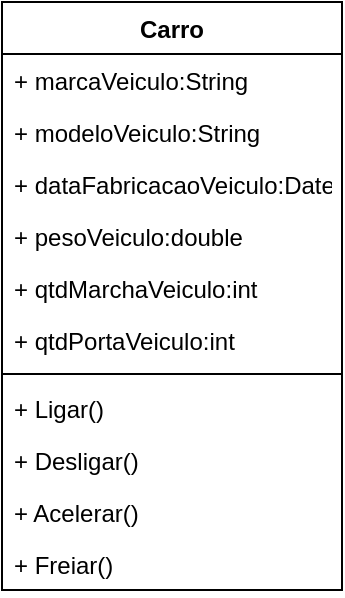 <mxfile version="14.7.2" type="github" pages="5"><diagram id="C5RBs43oDa-KdzZeNtuy" name="Carro"><mxGraphModel dx="1662" dy="794" grid="1" gridSize="10" guides="1" tooltips="1" connect="1" arrows="1" fold="1" page="1" pageScale="1" pageWidth="827" pageHeight="1169" math="0" shadow="0"><root><mxCell id="WIyWlLk6GJQsqaUBKTNV-0"/><mxCell id="WIyWlLk6GJQsqaUBKTNV-1" parent="WIyWlLk6GJQsqaUBKTNV-0"/><mxCell id="U3BYAazyFkkZRHjNUX-5-68" value="Carro" style="swimlane;fontStyle=1;align=center;verticalAlign=top;childLayout=stackLayout;horizontal=1;startSize=26;horizontalStack=0;resizeParent=1;resizeParentMax=0;resizeLast=0;collapsible=1;marginBottom=0;" vertex="1" parent="WIyWlLk6GJQsqaUBKTNV-1"><mxGeometry x="329" y="120" width="170" height="294" as="geometry"/></mxCell><mxCell id="U3BYAazyFkkZRHjNUX-5-69" value="+ marcaVeiculo:String" style="text;strokeColor=none;fillColor=none;align=left;verticalAlign=top;spacingLeft=4;spacingRight=4;overflow=hidden;rotatable=0;points=[[0,0.5],[1,0.5]];portConstraint=eastwest;" vertex="1" parent="U3BYAazyFkkZRHjNUX-5-68"><mxGeometry y="26" width="170" height="26" as="geometry"/></mxCell><mxCell id="U3BYAazyFkkZRHjNUX-5-83" value="+ modeloVeiculo:String" style="text;strokeColor=none;fillColor=none;align=left;verticalAlign=top;spacingLeft=4;spacingRight=4;overflow=hidden;rotatable=0;points=[[0,0.5],[1,0.5]];portConstraint=eastwest;" vertex="1" parent="U3BYAazyFkkZRHjNUX-5-68"><mxGeometry y="52" width="170" height="26" as="geometry"/></mxCell><mxCell id="U3BYAazyFkkZRHjNUX-5-84" value="+ dataFabricacaoVeiculo:Date" style="text;strokeColor=none;fillColor=none;align=left;verticalAlign=top;spacingLeft=4;spacingRight=4;overflow=hidden;rotatable=0;points=[[0,0.5],[1,0.5]];portConstraint=eastwest;" vertex="1" parent="U3BYAazyFkkZRHjNUX-5-68"><mxGeometry y="78" width="170" height="26" as="geometry"/></mxCell><mxCell id="U3BYAazyFkkZRHjNUX-5-85" value="+ pesoVeiculo:double" style="text;strokeColor=none;fillColor=none;align=left;verticalAlign=top;spacingLeft=4;spacingRight=4;overflow=hidden;rotatable=0;points=[[0,0.5],[1,0.5]];portConstraint=eastwest;" vertex="1" parent="U3BYAazyFkkZRHjNUX-5-68"><mxGeometry y="104" width="170" height="26" as="geometry"/></mxCell><mxCell id="Hm9dkXg5AZQx_VNAsTFx-0" value="+ qtdMarchaVeiculo:int" style="text;strokeColor=none;fillColor=none;align=left;verticalAlign=top;spacingLeft=4;spacingRight=4;overflow=hidden;rotatable=0;points=[[0,0.5],[1,0.5]];portConstraint=eastwest;" vertex="1" parent="U3BYAazyFkkZRHjNUX-5-68"><mxGeometry y="130" width="170" height="26" as="geometry"/></mxCell><mxCell id="U3BYAazyFkkZRHjNUX-5-82" value="+ qtdPortaVeiculo:int" style="text;strokeColor=none;fillColor=none;align=left;verticalAlign=top;spacingLeft=4;spacingRight=4;overflow=hidden;rotatable=0;points=[[0,0.5],[1,0.5]];portConstraint=eastwest;" vertex="1" parent="U3BYAazyFkkZRHjNUX-5-68"><mxGeometry y="156" width="170" height="26" as="geometry"/></mxCell><mxCell id="U3BYAazyFkkZRHjNUX-5-70" value="" style="line;strokeWidth=1;fillColor=none;align=left;verticalAlign=middle;spacingTop=-1;spacingLeft=3;spacingRight=3;rotatable=0;labelPosition=right;points=[];portConstraint=eastwest;" vertex="1" parent="U3BYAazyFkkZRHjNUX-5-68"><mxGeometry y="182" width="170" height="8" as="geometry"/></mxCell><mxCell id="U3BYAazyFkkZRHjNUX-5-71" value="+ Ligar()" style="text;strokeColor=none;fillColor=none;align=left;verticalAlign=top;spacingLeft=4;spacingRight=4;overflow=hidden;rotatable=0;points=[[0,0.5],[1,0.5]];portConstraint=eastwest;" vertex="1" parent="U3BYAazyFkkZRHjNUX-5-68"><mxGeometry y="190" width="170" height="26" as="geometry"/></mxCell><mxCell id="U3BYAazyFkkZRHjNUX-5-88" value="+ Desligar()" style="text;strokeColor=none;fillColor=none;align=left;verticalAlign=top;spacingLeft=4;spacingRight=4;overflow=hidden;rotatable=0;points=[[0,0.5],[1,0.5]];portConstraint=eastwest;" vertex="1" parent="U3BYAazyFkkZRHjNUX-5-68"><mxGeometry y="216" width="170" height="26" as="geometry"/></mxCell><mxCell id="U3BYAazyFkkZRHjNUX-5-89" value="+ Acelerar()" style="text;strokeColor=none;fillColor=none;align=left;verticalAlign=top;spacingLeft=4;spacingRight=4;overflow=hidden;rotatable=0;points=[[0,0.5],[1,0.5]];portConstraint=eastwest;" vertex="1" parent="U3BYAazyFkkZRHjNUX-5-68"><mxGeometry y="242" width="170" height="26" as="geometry"/></mxCell><mxCell id="U3BYAazyFkkZRHjNUX-5-87" value="+ Freiar()" style="text;strokeColor=none;fillColor=none;align=left;verticalAlign=top;spacingLeft=4;spacingRight=4;overflow=hidden;rotatable=0;points=[[0,0.5],[1,0.5]];portConstraint=eastwest;" vertex="1" parent="U3BYAazyFkkZRHjNUX-5-68"><mxGeometry y="268" width="170" height="26" as="geometry"/></mxCell></root></mxGraphModel></diagram><diagram id="lXqWDwcqZgu45Czz6mJ2" name="Produto"><mxGraphModel dx="1662" dy="794" grid="1" gridSize="10" guides="1" tooltips="1" connect="1" arrows="1" fold="1" page="1" pageScale="1" pageWidth="827" pageHeight="1169" math="0" shadow="0"><root><mxCell id="4EHILJ5b7AqPB2p1JkGM-0"/><mxCell id="4EHILJ5b7AqPB2p1JkGM-1" parent="4EHILJ5b7AqPB2p1JkGM-0"/><mxCell id="rdraq0jUKrfY-Ft_DcEs-0" value="Produto" style="swimlane;fontStyle=1;align=center;verticalAlign=top;childLayout=stackLayout;horizontal=1;startSize=26;horizontalStack=0;resizeParent=1;resizeParentMax=0;resizeLast=0;collapsible=1;marginBottom=0;" vertex="1" parent="4EHILJ5b7AqPB2p1JkGM-1"><mxGeometry x="334" y="120" width="160" height="450" as="geometry"/></mxCell><mxCell id="rdraq0jUKrfY-Ft_DcEs-1" value="+ Codigo:int" style="text;strokeColor=none;fillColor=none;align=left;verticalAlign=top;spacingLeft=4;spacingRight=4;overflow=hidden;rotatable=0;points=[[0,0.5],[1,0.5]];portConstraint=eastwest;" vertex="1" parent="rdraq0jUKrfY-Ft_DcEs-0"><mxGeometry y="26" width="160" height="26" as="geometry"/></mxCell><mxCell id="rdraq0jUKrfY-Ft_DcEs-2" value="+ Nome: String" style="text;strokeColor=none;fillColor=none;align=left;verticalAlign=top;spacingLeft=4;spacingRight=4;overflow=hidden;rotatable=0;points=[[0,0.5],[1,0.5]];portConstraint=eastwest;" vertex="1" parent="rdraq0jUKrfY-Ft_DcEs-0"><mxGeometry y="52" width="160" height="26" as="geometry"/></mxCell><mxCell id="rdraq0jUKrfY-Ft_DcEs-3" value="+ Data: Date" style="text;strokeColor=none;fillColor=none;align=left;verticalAlign=top;spacingLeft=4;spacingRight=4;overflow=hidden;rotatable=0;points=[[0,0.5],[1,0.5]];portConstraint=eastwest;" vertex="1" parent="rdraq0jUKrfY-Ft_DcEs-0"><mxGeometry y="78" width="160" height="26" as="geometry"/></mxCell><mxCell id="rdraq0jUKrfY-Ft_DcEs-4" value="+ Quantidade: int" style="text;strokeColor=none;fillColor=none;align=left;verticalAlign=top;spacingLeft=4;spacingRight=4;overflow=hidden;rotatable=0;points=[[0,0.5],[1,0.5]];portConstraint=eastwest;" vertex="1" parent="rdraq0jUKrfY-Ft_DcEs-0"><mxGeometry y="104" width="160" height="26" as="geometry"/></mxCell><mxCell id="rdraq0jUKrfY-Ft_DcEs-5" value="+ Cor: String" style="text;strokeColor=none;fillColor=none;align=left;verticalAlign=top;spacingLeft=4;spacingRight=4;overflow=hidden;rotatable=0;points=[[0,0.5],[1,0.5]];portConstraint=eastwest;" vertex="1" parent="rdraq0jUKrfY-Ft_DcEs-0"><mxGeometry y="130" width="160" height="26" as="geometry"/></mxCell><mxCell id="rdraq0jUKrfY-Ft_DcEs-6" value="+ Tamanho: duble" style="text;strokeColor=none;fillColor=none;align=left;verticalAlign=top;spacingLeft=4;spacingRight=4;overflow=hidden;rotatable=0;points=[[0,0.5],[1,0.5]];portConstraint=eastwest;" vertex="1" parent="rdraq0jUKrfY-Ft_DcEs-0"><mxGeometry y="156" width="160" height="26" as="geometry"/></mxCell><mxCell id="rdraq0jUKrfY-Ft_DcEs-7" value="+ Vencimento: Date&#10;" style="text;strokeColor=none;fillColor=none;align=left;verticalAlign=top;spacingLeft=4;spacingRight=4;overflow=hidden;rotatable=0;points=[[0,0.5],[1,0.5]];portConstraint=eastwest;" vertex="1" parent="rdraq0jUKrfY-Ft_DcEs-0"><mxGeometry y="182" width="160" height="26" as="geometry"/></mxCell><mxCell id="rdraq0jUKrfY-Ft_DcEs-8" value="+ Qdeminimo: int" style="text;strokeColor=none;fillColor=none;align=left;verticalAlign=top;spacingLeft=4;spacingRight=4;overflow=hidden;rotatable=0;points=[[0,0.5],[1,0.5]];portConstraint=eastwest;" vertex="1" parent="rdraq0jUKrfY-Ft_DcEs-0"><mxGeometry y="208" width="160" height="26" as="geometry"/></mxCell><mxCell id="rdraq0jUKrfY-Ft_DcEs-9" value="+ Qtdemaximo: int" style="text;strokeColor=none;fillColor=none;align=left;verticalAlign=top;spacingLeft=4;spacingRight=4;overflow=hidden;rotatable=0;points=[[0,0.5],[1,0.5]];portConstraint=eastwest;" vertex="1" parent="rdraq0jUKrfY-Ft_DcEs-0"><mxGeometry y="234" width="160" height="26" as="geometry"/></mxCell><mxCell id="rdraq0jUKrfY-Ft_DcEs-10" value="+ Qdeseguranca: int" style="text;strokeColor=none;fillColor=none;align=left;verticalAlign=top;spacingLeft=4;spacingRight=4;overflow=hidden;rotatable=0;points=[[0,0.5],[1,0.5]];portConstraint=eastwest;" vertex="1" parent="rdraq0jUKrfY-Ft_DcEs-0"><mxGeometry y="260" width="160" height="26" as="geometry"/></mxCell><mxCell id="rdraq0jUKrfY-Ft_DcEs-11" value="" style="line;strokeWidth=1;fillColor=none;align=left;verticalAlign=middle;spacingTop=-1;spacingLeft=3;spacingRight=3;rotatable=0;labelPosition=right;points=[];portConstraint=eastwest;" vertex="1" parent="rdraq0jUKrfY-Ft_DcEs-0"><mxGeometry y="286" width="160" height="8" as="geometry"/></mxCell><mxCell id="rdraq0jUKrfY-Ft_DcEs-12" value="+ Gravar ()" style="text;strokeColor=none;fillColor=none;align=left;verticalAlign=top;spacingLeft=4;spacingRight=4;overflow=hidden;rotatable=0;points=[[0,0.5],[1,0.5]];portConstraint=eastwest;" vertex="1" parent="rdraq0jUKrfY-Ft_DcEs-0"><mxGeometry y="294" width="160" height="26" as="geometry"/></mxCell><mxCell id="rdraq0jUKrfY-Ft_DcEs-13" value="+ Alterar ()" style="text;strokeColor=none;fillColor=none;align=left;verticalAlign=top;spacingLeft=4;spacingRight=4;overflow=hidden;rotatable=0;points=[[0,0.5],[1,0.5]];portConstraint=eastwest;" vertex="1" parent="rdraq0jUKrfY-Ft_DcEs-0"><mxGeometry y="320" width="160" height="26" as="geometry"/></mxCell><mxCell id="rdraq0jUKrfY-Ft_DcEs-14" value="+ Excluir ()" style="text;strokeColor=none;fillColor=none;align=left;verticalAlign=top;spacingLeft=4;spacingRight=4;overflow=hidden;rotatable=0;points=[[0,0.5],[1,0.5]];portConstraint=eastwest;" vertex="1" parent="rdraq0jUKrfY-Ft_DcEs-0"><mxGeometry y="346" width="160" height="26" as="geometry"/></mxCell><mxCell id="rdraq0jUKrfY-Ft_DcEs-15" value="+ Entrar ()" style="text;strokeColor=none;fillColor=none;align=left;verticalAlign=top;spacingLeft=4;spacingRight=4;overflow=hidden;rotatable=0;points=[[0,0.5],[1,0.5]];portConstraint=eastwest;" vertex="1" parent="rdraq0jUKrfY-Ft_DcEs-0"><mxGeometry y="372" width="160" height="26" as="geometry"/></mxCell><mxCell id="rdraq0jUKrfY-Ft_DcEs-16" value="+ Saldo ()" style="text;strokeColor=none;fillColor=none;align=left;verticalAlign=top;spacingLeft=4;spacingRight=4;overflow=hidden;rotatable=0;points=[[0,0.5],[1,0.5]];portConstraint=eastwest;" vertex="1" parent="rdraq0jUKrfY-Ft_DcEs-0"><mxGeometry y="398" width="160" height="26" as="geometry"/></mxCell><mxCell id="rdraq0jUKrfY-Ft_DcEs-17" value="+ Sair ()" style="text;strokeColor=none;fillColor=none;align=left;verticalAlign=top;spacingLeft=4;spacingRight=4;overflow=hidden;rotatable=0;points=[[0,0.5],[1,0.5]];portConstraint=eastwest;" vertex="1" parent="rdraq0jUKrfY-Ft_DcEs-0"><mxGeometry y="424" width="160" height="26" as="geometry"/></mxCell></root></mxGraphModel></diagram><diagram id="VP6QPTHziEuHkZ_tHhd4" name="Pessoa"><mxGraphModel dx="1662" dy="794" grid="1" gridSize="10" guides="1" tooltips="1" connect="1" arrows="1" fold="1" page="1" pageScale="1" pageWidth="827" pageHeight="1169" math="0" shadow="0"><root><mxCell id="54YwF5GkpQuFzYqmFKdW-0"/><mxCell id="54YwF5GkpQuFzYqmFKdW-1" parent="54YwF5GkpQuFzYqmFKdW-0"/><mxCell id="dlfQ-mULpUvYq1wCRlCk-0" value="Pessoa&#10;" style="swimlane;fontStyle=1;align=center;verticalAlign=top;childLayout=stackLayout;horizontal=1;startSize=26;horizontalStack=0;resizeParent=1;resizeParentMax=0;resizeLast=0;collapsible=1;marginBottom=0;" vertex="1" parent="54YwF5GkpQuFzYqmFKdW-1"><mxGeometry x="334" y="120" width="160" height="482" as="geometry"/></mxCell><mxCell id="dlfQ-mULpUvYq1wCRlCk-1" value="+ Id: int" style="text;strokeColor=none;fillColor=none;align=left;verticalAlign=top;spacingLeft=4;spacingRight=4;overflow=hidden;rotatable=0;points=[[0,0.5],[1,0.5]];portConstraint=eastwest;" vertex="1" parent="dlfQ-mULpUvYq1wCRlCk-0"><mxGeometry y="26" width="160" height="26" as="geometry"/></mxCell><mxCell id="dlfQ-mULpUvYq1wCRlCk-2" value="+ Nome: String&#10;" style="text;strokeColor=none;fillColor=none;align=left;verticalAlign=top;spacingLeft=4;spacingRight=4;overflow=hidden;rotatable=0;points=[[0,0.5],[1,0.5]];portConstraint=eastwest;" vertex="1" parent="dlfQ-mULpUvYq1wCRlCk-0"><mxGeometry y="52" width="160" height="26" as="geometry"/></mxCell><mxCell id="dlfQ-mULpUvYq1wCRlCk-3" value="+ CPF:int" style="text;strokeColor=none;fillColor=none;align=left;verticalAlign=top;spacingLeft=4;spacingRight=4;overflow=hidden;rotatable=0;points=[[0,0.5],[1,0.5]];portConstraint=eastwest;" vertex="1" parent="dlfQ-mULpUvYq1wCRlCk-0"><mxGeometry y="78" width="160" height="26" as="geometry"/></mxCell><mxCell id="dlfQ-mULpUvYq1wCRlCk-4" value="+ Sexo:char" style="text;strokeColor=none;fillColor=none;align=left;verticalAlign=top;spacingLeft=4;spacingRight=4;overflow=hidden;rotatable=0;points=[[0,0.5],[1,0.5]];portConstraint=eastwest;" vertex="1" parent="dlfQ-mULpUvYq1wCRlCk-0"><mxGeometry y="104" width="160" height="26" as="geometry"/></mxCell><mxCell id="dlfQ-mULpUvYq1wCRlCk-5" value="+ Altura:double" style="text;strokeColor=none;fillColor=none;align=left;verticalAlign=top;spacingLeft=4;spacingRight=4;overflow=hidden;rotatable=0;points=[[0,0.5],[1,0.5]];portConstraint=eastwest;" vertex="1" parent="dlfQ-mULpUvYq1wCRlCk-0"><mxGeometry y="130" width="160" height="26" as="geometry"/></mxCell><mxCell id="dlfQ-mULpUvYq1wCRlCk-6" value="+ CorOlhos: String" style="text;strokeColor=none;fillColor=none;align=left;verticalAlign=top;spacingLeft=4;spacingRight=4;overflow=hidden;rotatable=0;points=[[0,0.5],[1,0.5]];portConstraint=eastwest;" vertex="1" parent="dlfQ-mULpUvYq1wCRlCk-0"><mxGeometry y="156" width="160" height="26" as="geometry"/></mxCell><mxCell id="dlfQ-mULpUvYq1wCRlCk-7" value="+ CorCabelo:String" style="text;strokeColor=none;fillColor=none;align=left;verticalAlign=top;spacingLeft=4;spacingRight=4;overflow=hidden;rotatable=0;points=[[0,0.5],[1,0.5]];portConstraint=eastwest;" vertex="1" parent="dlfQ-mULpUvYq1wCRlCk-0"><mxGeometry y="182" width="160" height="26" as="geometry"/></mxCell><mxCell id="dlfQ-mULpUvYq1wCRlCk-8" value="+ Peso:double" style="text;strokeColor=none;fillColor=none;align=left;verticalAlign=top;spacingLeft=4;spacingRight=4;overflow=hidden;rotatable=0;points=[[0,0.5],[1,0.5]];portConstraint=eastwest;" vertex="1" parent="dlfQ-mULpUvYq1wCRlCk-0"><mxGeometry y="208" width="160" height="26" as="geometry"/></mxCell><mxCell id="dlfQ-mULpUvYq1wCRlCk-9" value="+ DataNascimento: Date" style="text;strokeColor=none;fillColor=none;align=left;verticalAlign=top;spacingLeft=4;spacingRight=4;overflow=hidden;rotatable=0;points=[[0,0.5],[1,0.5]];portConstraint=eastwest;" vertex="1" parent="dlfQ-mULpUvYq1wCRlCk-0"><mxGeometry y="234" width="160" height="26" as="geometry"/></mxCell><mxCell id="dlfQ-mULpUvYq1wCRlCk-10" value="+ NumeroTelefone: int" style="text;strokeColor=none;fillColor=none;align=left;verticalAlign=top;spacingLeft=4;spacingRight=4;overflow=hidden;rotatable=0;points=[[0,0.5],[1,0.5]];portConstraint=eastwest;" vertex="1" parent="dlfQ-mULpUvYq1wCRlCk-0"><mxGeometry y="260" width="160" height="26" as="geometry"/></mxCell><mxCell id="dlfQ-mULpUvYq1wCRlCk-11" value="+ Email:String" style="text;strokeColor=none;fillColor=none;align=left;verticalAlign=top;spacingLeft=4;spacingRight=4;overflow=hidden;rotatable=0;points=[[0,0.5],[1,0.5]];portConstraint=eastwest;" vertex="1" parent="dlfQ-mULpUvYq1wCRlCk-0"><mxGeometry y="286" width="160" height="26" as="geometry"/></mxCell><mxCell id="dlfQ-mULpUvYq1wCRlCk-12" value="" style="line;strokeWidth=1;fillColor=none;align=left;verticalAlign=middle;spacingTop=-1;spacingLeft=3;spacingRight=3;rotatable=0;labelPosition=right;points=[];portConstraint=eastwest;" vertex="1" parent="dlfQ-mULpUvYq1wCRlCk-0"><mxGeometry y="312" width="160" height="14" as="geometry"/></mxCell><mxCell id="dlfQ-mULpUvYq1wCRlCk-13" value="+ Conversar ()" style="text;strokeColor=none;fillColor=none;align=left;verticalAlign=top;spacingLeft=4;spacingRight=4;overflow=hidden;rotatable=0;points=[[0,0.5],[1,0.5]];portConstraint=eastwest;" vertex="1" parent="dlfQ-mULpUvYq1wCRlCk-0"><mxGeometry y="326" width="160" height="26" as="geometry"/></mxCell><mxCell id="dlfQ-mULpUvYq1wCRlCk-14" value="+ Comer()" style="text;strokeColor=none;fillColor=none;align=left;verticalAlign=top;spacingLeft=4;spacingRight=4;overflow=hidden;rotatable=0;points=[[0,0.5],[1,0.5]];portConstraint=eastwest;" vertex="1" parent="dlfQ-mULpUvYq1wCRlCk-0"><mxGeometry y="352" width="160" height="26" as="geometry"/></mxCell><mxCell id="dlfQ-mULpUvYq1wCRlCk-15" value="+ Respirar()" style="text;strokeColor=none;fillColor=none;align=left;verticalAlign=top;spacingLeft=4;spacingRight=4;overflow=hidden;rotatable=0;points=[[0,0.5],[1,0.5]];portConstraint=eastwest;" vertex="1" parent="dlfQ-mULpUvYq1wCRlCk-0"><mxGeometry y="378" width="160" height="26" as="geometry"/></mxCell><mxCell id="dlfQ-mULpUvYq1wCRlCk-16" value="+ Dormir()" style="text;strokeColor=none;fillColor=none;align=left;verticalAlign=top;spacingLeft=4;spacingRight=4;overflow=hidden;rotatable=0;points=[[0,0.5],[1,0.5]];portConstraint=eastwest;" vertex="1" parent="dlfQ-mULpUvYq1wCRlCk-0"><mxGeometry y="404" width="160" height="26" as="geometry"/></mxCell><mxCell id="dlfQ-mULpUvYq1wCRlCk-17" value="+ Andar ()" style="text;strokeColor=none;fillColor=none;align=left;verticalAlign=top;spacingLeft=4;spacingRight=4;overflow=hidden;rotatable=0;points=[[0,0.5],[1,0.5]];portConstraint=eastwest;" vertex="1" parent="dlfQ-mULpUvYq1wCRlCk-0"><mxGeometry y="430" width="160" height="26" as="geometry"/></mxCell><mxCell id="dlfQ-mULpUvYq1wCRlCk-18" value="+ Correr()" style="text;strokeColor=none;fillColor=none;align=left;verticalAlign=top;spacingLeft=4;spacingRight=4;overflow=hidden;rotatable=0;points=[[0,0.5],[1,0.5]];portConstraint=eastwest;" vertex="1" parent="dlfQ-mULpUvYq1wCRlCk-0"><mxGeometry y="456" width="160" height="26" as="geometry"/></mxCell></root></mxGraphModel></diagram><diagram id="ZWoiSp8cRqKoT1DTNcmB" name="Animal"><mxGraphModel dx="1662" dy="794" grid="1" gridSize="10" guides="1" tooltips="1" connect="1" arrows="1" fold="1" page="1" pageScale="1" pageWidth="827" pageHeight="1169" math="0" shadow="0"><root><mxCell id="6tXj3wNBO1HnrHIKRg34-0"/><mxCell id="6tXj3wNBO1HnrHIKRg34-1" parent="6tXj3wNBO1HnrHIKRg34-0"/><mxCell id="ylPNfq-TkhWm3-SyiRNF-0" value="Animal" style="swimlane;fontStyle=1;align=center;verticalAlign=top;childLayout=stackLayout;horizontal=1;startSize=26;horizontalStack=0;resizeParent=1;resizeParentMax=0;resizeLast=0;collapsible=1;marginBottom=0;" vertex="1" parent="6tXj3wNBO1HnrHIKRg34-1"><mxGeometry x="334" y="120" width="160" height="424" as="geometry"/></mxCell><mxCell id="ylPNfq-TkhWm3-SyiRNF-1" value="+ Id: int" style="text;strokeColor=none;fillColor=none;align=left;verticalAlign=top;spacingLeft=4;spacingRight=4;overflow=hidden;rotatable=0;points=[[0,0.5],[1,0.5]];portConstraint=eastwest;" vertex="1" parent="ylPNfq-TkhWm3-SyiRNF-0"><mxGeometry y="26" width="160" height="26" as="geometry"/></mxCell><mxCell id="mbQ7d6iUvHE5vnNkTTQQ-0" value="+ Nome:String" style="text;strokeColor=none;fillColor=none;align=left;verticalAlign=top;spacingLeft=4;spacingRight=4;overflow=hidden;rotatable=0;points=[[0,0.5],[1,0.5]];portConstraint=eastwest;" vertex="1" parent="ylPNfq-TkhWm3-SyiRNF-0"><mxGeometry y="52" width="160" height="26" as="geometry"/></mxCell><mxCell id="ylPNfq-TkhWm3-SyiRNF-2" value="+ Especie:String" style="text;strokeColor=none;fillColor=none;align=left;verticalAlign=top;spacingLeft=4;spacingRight=4;overflow=hidden;rotatable=0;points=[[0,0.5],[1,0.5]];portConstraint=eastwest;" vertex="1" parent="ylPNfq-TkhWm3-SyiRNF-0"><mxGeometry y="78" width="160" height="26" as="geometry"/></mxCell><mxCell id="ylPNfq-TkhWm3-SyiRNF-3" value="+ sexo:char" style="text;strokeColor=none;fillColor=none;align=left;verticalAlign=top;spacingLeft=4;spacingRight=4;overflow=hidden;rotatable=0;points=[[0,0.5],[1,0.5]];portConstraint=eastwest;" vertex="1" parent="ylPNfq-TkhWm3-SyiRNF-0"><mxGeometry y="104" width="160" height="26" as="geometry"/></mxCell><mxCell id="ylPNfq-TkhWm3-SyiRNF-4" value="+ Tamanho:double" style="text;strokeColor=none;fillColor=none;align=left;verticalAlign=top;spacingLeft=4;spacingRight=4;overflow=hidden;rotatable=0;points=[[0,0.5],[1,0.5]];portConstraint=eastwest;" vertex="1" parent="ylPNfq-TkhWm3-SyiRNF-0"><mxGeometry y="130" width="160" height="26" as="geometry"/></mxCell><mxCell id="ylPNfq-TkhWm3-SyiRNF-5" value="+ Peso:double" style="text;strokeColor=none;fillColor=none;align=left;verticalAlign=top;spacingLeft=4;spacingRight=4;overflow=hidden;rotatable=0;points=[[0,0.5],[1,0.5]];portConstraint=eastwest;" vertex="1" parent="ylPNfq-TkhWm3-SyiRNF-0"><mxGeometry y="156" width="160" height="26" as="geometry"/></mxCell><mxCell id="ylPNfq-TkhWm3-SyiRNF-6" value="+ Carnivoro:boolean" style="text;strokeColor=none;fillColor=none;align=left;verticalAlign=top;spacingLeft=4;spacingRight=4;overflow=hidden;rotatable=0;points=[[0,0.5],[1,0.5]];portConstraint=eastwest;" vertex="1" parent="ylPNfq-TkhWm3-SyiRNF-0"><mxGeometry y="182" width="160" height="26" as="geometry"/></mxCell><mxCell id="ylPNfq-TkhWm3-SyiRNF-7" value="+ QtdPatas:int" style="text;strokeColor=none;fillColor=none;align=left;verticalAlign=top;spacingLeft=4;spacingRight=4;overflow=hidden;rotatable=0;points=[[0,0.5],[1,0.5]];portConstraint=eastwest;" vertex="1" parent="ylPNfq-TkhWm3-SyiRNF-0"><mxGeometry y="208" width="160" height="26" as="geometry"/></mxCell><mxCell id="ylPNfq-TkhWm3-SyiRNF-8" value="+ DataNascimento: Date" style="text;strokeColor=none;fillColor=none;align=left;verticalAlign=top;spacingLeft=4;spacingRight=4;overflow=hidden;rotatable=0;points=[[0,0.5],[1,0.5]];portConstraint=eastwest;" vertex="1" parent="ylPNfq-TkhWm3-SyiRNF-0"><mxGeometry y="234" width="160" height="26" as="geometry"/></mxCell><mxCell id="ylPNfq-TkhWm3-SyiRNF-9" value="" style="line;strokeWidth=1;fillColor=none;align=left;verticalAlign=middle;spacingTop=-1;spacingLeft=3;spacingRight=3;rotatable=0;labelPosition=right;points=[];portConstraint=eastwest;" vertex="1" parent="ylPNfq-TkhWm3-SyiRNF-0"><mxGeometry y="260" width="160" height="8" as="geometry"/></mxCell><mxCell id="ylPNfq-TkhWm3-SyiRNF-10" value="+ FazerBarulho()" style="text;strokeColor=none;fillColor=none;align=left;verticalAlign=top;spacingLeft=4;spacingRight=4;overflow=hidden;rotatable=0;points=[[0,0.5],[1,0.5]];portConstraint=eastwest;" vertex="1" parent="ylPNfq-TkhWm3-SyiRNF-0"><mxGeometry y="268" width="160" height="26" as="geometry"/></mxCell><mxCell id="ylPNfq-TkhWm3-SyiRNF-11" value="+ Respirar()" style="text;strokeColor=none;fillColor=none;align=left;verticalAlign=top;spacingLeft=4;spacingRight=4;overflow=hidden;rotatable=0;points=[[0,0.5],[1,0.5]];portConstraint=eastwest;" vertex="1" parent="ylPNfq-TkhWm3-SyiRNF-0"><mxGeometry y="294" width="160" height="26" as="geometry"/></mxCell><mxCell id="ylPNfq-TkhWm3-SyiRNF-12" value="+ Comer()" style="text;strokeColor=none;fillColor=none;align=left;verticalAlign=top;spacingLeft=4;spacingRight=4;overflow=hidden;rotatable=0;points=[[0,0.5],[1,0.5]];portConstraint=eastwest;" vertex="1" parent="ylPNfq-TkhWm3-SyiRNF-0"><mxGeometry y="320" width="160" height="26" as="geometry"/></mxCell><mxCell id="ylPNfq-TkhWm3-SyiRNF-13" value="+ Brincar()" style="text;strokeColor=none;fillColor=none;align=left;verticalAlign=top;spacingLeft=4;spacingRight=4;overflow=hidden;rotatable=0;points=[[0,0.5],[1,0.5]];portConstraint=eastwest;" vertex="1" parent="ylPNfq-TkhWm3-SyiRNF-0"><mxGeometry y="346" width="160" height="26" as="geometry"/></mxCell><mxCell id="ylPNfq-TkhWm3-SyiRNF-14" value="+ Vaguear()" style="text;strokeColor=none;fillColor=none;align=left;verticalAlign=top;spacingLeft=4;spacingRight=4;overflow=hidden;rotatable=0;points=[[0,0.5],[1,0.5]];portConstraint=eastwest;" vertex="1" parent="ylPNfq-TkhWm3-SyiRNF-0"><mxGeometry y="372" width="160" height="26" as="geometry"/></mxCell><mxCell id="ylPNfq-TkhWm3-SyiRNF-15" value="+ Dormir()" style="text;strokeColor=none;fillColor=none;align=left;verticalAlign=top;spacingLeft=4;spacingRight=4;overflow=hidden;rotatable=0;points=[[0,0.5],[1,0.5]];portConstraint=eastwest;" vertex="1" parent="ylPNfq-TkhWm3-SyiRNF-0"><mxGeometry y="398" width="160" height="26" as="geometry"/></mxCell></root></mxGraphModel></diagram><diagram id="ekK-MoKFMaGv4woDETYK" name="Conta"><mxGraphModel dx="1662" dy="794" grid="1" gridSize="10" guides="1" tooltips="1" connect="1" arrows="1" fold="1" page="1" pageScale="1" pageWidth="827" pageHeight="1169" math="0" shadow="0"><root><mxCell id="i-knqJsJorHcD_A6lPyG-0"/><mxCell id="i-knqJsJorHcD_A6lPyG-1" parent="i-knqJsJorHcD_A6lPyG-0"/><mxCell id="zQcV4hsn7w8DKICJh453-0" value="Conta" style="swimlane;fontStyle=1;align=center;verticalAlign=top;childLayout=stackLayout;horizontal=1;startSize=26;horizontalStack=0;resizeParent=1;resizeParentMax=0;resizeLast=0;collapsible=1;marginBottom=0;" vertex="1" parent="i-knqJsJorHcD_A6lPyG-1"><mxGeometry x="334" y="120" width="160" height="450" as="geometry"/></mxCell><mxCell id="zQcV4hsn7w8DKICJh453-1" value="+ Numero: int" style="text;strokeColor=none;fillColor=none;align=left;verticalAlign=top;spacingLeft=4;spacingRight=4;overflow=hidden;rotatable=0;points=[[0,0.5],[1,0.5]];portConstraint=eastwest;" vertex="1" parent="zQcV4hsn7w8DKICJh453-0"><mxGeometry y="26" width="160" height="26" as="geometry"/></mxCell><mxCell id="Vih2HnnHwbjD0bioOSNg-1" value="+ Agencia:String" style="text;strokeColor=none;fillColor=none;align=left;verticalAlign=top;spacingLeft=4;spacingRight=4;overflow=hidden;rotatable=0;points=[[0,0.5],[1,0.5]];portConstraint=eastwest;" vertex="1" parent="zQcV4hsn7w8DKICJh453-0"><mxGeometry y="52" width="160" height="26" as="geometry"/></mxCell><mxCell id="M0QrhbLeoHjEmU1gJvUT-0" value="+ Banco:String" style="text;strokeColor=none;fillColor=none;align=left;verticalAlign=top;spacingLeft=4;spacingRight=4;overflow=hidden;rotatable=0;points=[[0,0.5],[1,0.5]];portConstraint=eastwest;" vertex="1" parent="zQcV4hsn7w8DKICJh453-0"><mxGeometry y="78" width="160" height="26" as="geometry"/></mxCell><mxCell id="3RihJnwUAJ1ZfHfk3c5v-0" value="+ Situacao:boolean" style="text;strokeColor=none;fillColor=none;align=left;verticalAlign=top;spacingLeft=4;spacingRight=4;overflow=hidden;rotatable=0;points=[[0,0.5],[1,0.5]];portConstraint=eastwest;" vertex="1" parent="zQcV4hsn7w8DKICJh453-0"><mxGeometry y="104" width="160" height="26" as="geometry"/></mxCell><mxCell id="3RihJnwUAJ1ZfHfk3c5v-1" value="+ TipoConta:String" style="text;strokeColor=none;fillColor=none;align=left;verticalAlign=top;spacingLeft=4;spacingRight=4;overflow=hidden;rotatable=0;points=[[0,0.5],[1,0.5]];portConstraint=eastwest;" vertex="1" parent="zQcV4hsn7w8DKICJh453-0"><mxGeometry y="130" width="160" height="26" as="geometry"/></mxCell><mxCell id="zQcV4hsn7w8DKICJh453-5" value="+ PessoaFisica:boolean" style="text;strokeColor=none;fillColor=none;align=left;verticalAlign=top;spacingLeft=4;spacingRight=4;overflow=hidden;rotatable=0;points=[[0,0.5],[1,0.5]];portConstraint=eastwest;" vertex="1" parent="zQcV4hsn7w8DKICJh453-0"><mxGeometry y="156" width="160" height="26" as="geometry"/></mxCell><mxCell id="zQcV4hsn7w8DKICJh453-2" value="+ Cliente:String" style="text;strokeColor=none;fillColor=none;align=left;verticalAlign=top;spacingLeft=4;spacingRight=4;overflow=hidden;rotatable=0;points=[[0,0.5],[1,0.5]];portConstraint=eastwest;" vertex="1" parent="zQcV4hsn7w8DKICJh453-0"><mxGeometry y="182" width="160" height="26" as="geometry"/></mxCell><mxCell id="zQcV4hsn7w8DKICJh453-3" value="+ Saldo:double" style="text;strokeColor=none;fillColor=none;align=left;verticalAlign=top;spacingLeft=4;spacingRight=4;overflow=hidden;rotatable=0;points=[[0,0.5],[1,0.5]];portConstraint=eastwest;" vertex="1" parent="zQcV4hsn7w8DKICJh453-0"><mxGeometry y="208" width="160" height="26" as="geometry"/></mxCell><mxCell id="zQcV4hsn7w8DKICJh453-4" value="+ Limite:double" style="text;strokeColor=none;fillColor=none;align=left;verticalAlign=top;spacingLeft=4;spacingRight=4;overflow=hidden;rotatable=0;points=[[0,0.5],[1,0.5]];portConstraint=eastwest;" vertex="1" parent="zQcV4hsn7w8DKICJh453-0"><mxGeometry y="234" width="160" height="26" as="geometry"/></mxCell><mxCell id="M0QrhbLeoHjEmU1gJvUT-1" value="+ Senha:int" style="text;strokeColor=none;fillColor=none;align=left;verticalAlign=top;spacingLeft=4;spacingRight=4;overflow=hidden;rotatable=0;points=[[0,0.5],[1,0.5]];portConstraint=eastwest;" vertex="1" parent="zQcV4hsn7w8DKICJh453-0"><mxGeometry y="260" width="160" height="26" as="geometry"/></mxCell><mxCell id="zQcV4hsn7w8DKICJh453-6" value="" style="line;strokeWidth=1;fillColor=none;align=left;verticalAlign=middle;spacingTop=-1;spacingLeft=3;spacingRight=3;rotatable=0;labelPosition=right;points=[];portConstraint=eastwest;" vertex="1" parent="zQcV4hsn7w8DKICJh453-0"><mxGeometry y="286" width="160" height="8" as="geometry"/></mxCell><mxCell id="Vih2HnnHwbjD0bioOSNg-0" value="+ Entrar()" style="text;strokeColor=none;fillColor=none;align=left;verticalAlign=top;spacingLeft=4;spacingRight=4;overflow=hidden;rotatable=0;points=[[0,0.5],[1,0.5]];portConstraint=eastwest;" vertex="1" parent="zQcV4hsn7w8DKICJh453-0"><mxGeometry y="294" width="160" height="26" as="geometry"/></mxCell><mxCell id="zQcV4hsn7w8DKICJh453-7" value="+ Visualizar()" style="text;strokeColor=none;fillColor=none;align=left;verticalAlign=top;spacingLeft=4;spacingRight=4;overflow=hidden;rotatable=0;points=[[0,0.5],[1,0.5]];portConstraint=eastwest;" vertex="1" parent="zQcV4hsn7w8DKICJh453-0"><mxGeometry y="320" width="160" height="26" as="geometry"/></mxCell><mxCell id="zQcV4hsn7w8DKICJh453-8" value="+ Sacar()" style="text;strokeColor=none;fillColor=none;align=left;verticalAlign=top;spacingLeft=4;spacingRight=4;overflow=hidden;rotatable=0;points=[[0,0.5],[1,0.5]];portConstraint=eastwest;" vertex="1" parent="zQcV4hsn7w8DKICJh453-0"><mxGeometry y="346" width="160" height="26" as="geometry"/></mxCell><mxCell id="zQcV4hsn7w8DKICJh453-9" value="+ Depositar()" style="text;strokeColor=none;fillColor=none;align=left;verticalAlign=top;spacingLeft=4;spacingRight=4;overflow=hidden;rotatable=0;points=[[0,0.5],[1,0.5]];portConstraint=eastwest;" vertex="1" parent="zQcV4hsn7w8DKICJh453-0"><mxGeometry y="372" width="160" height="26" as="geometry"/></mxCell><mxCell id="zQcV4hsn7w8DKICJh453-10" value="+ Tranferir()" style="text;strokeColor=none;fillColor=none;align=left;verticalAlign=top;spacingLeft=4;spacingRight=4;overflow=hidden;rotatable=0;points=[[0,0.5],[1,0.5]];portConstraint=eastwest;" vertex="1" parent="zQcV4hsn7w8DKICJh453-0"><mxGeometry y="398" width="160" height="26" as="geometry"/></mxCell><mxCell id="zQcV4hsn7w8DKICJh453-11" value="+ Sair()" style="text;strokeColor=none;fillColor=none;align=left;verticalAlign=top;spacingLeft=4;spacingRight=4;overflow=hidden;rotatable=0;points=[[0,0.5],[1,0.5]];portConstraint=eastwest;" vertex="1" parent="zQcV4hsn7w8DKICJh453-0"><mxGeometry y="424" width="160" height="26" as="geometry"/></mxCell></root></mxGraphModel></diagram></mxfile>